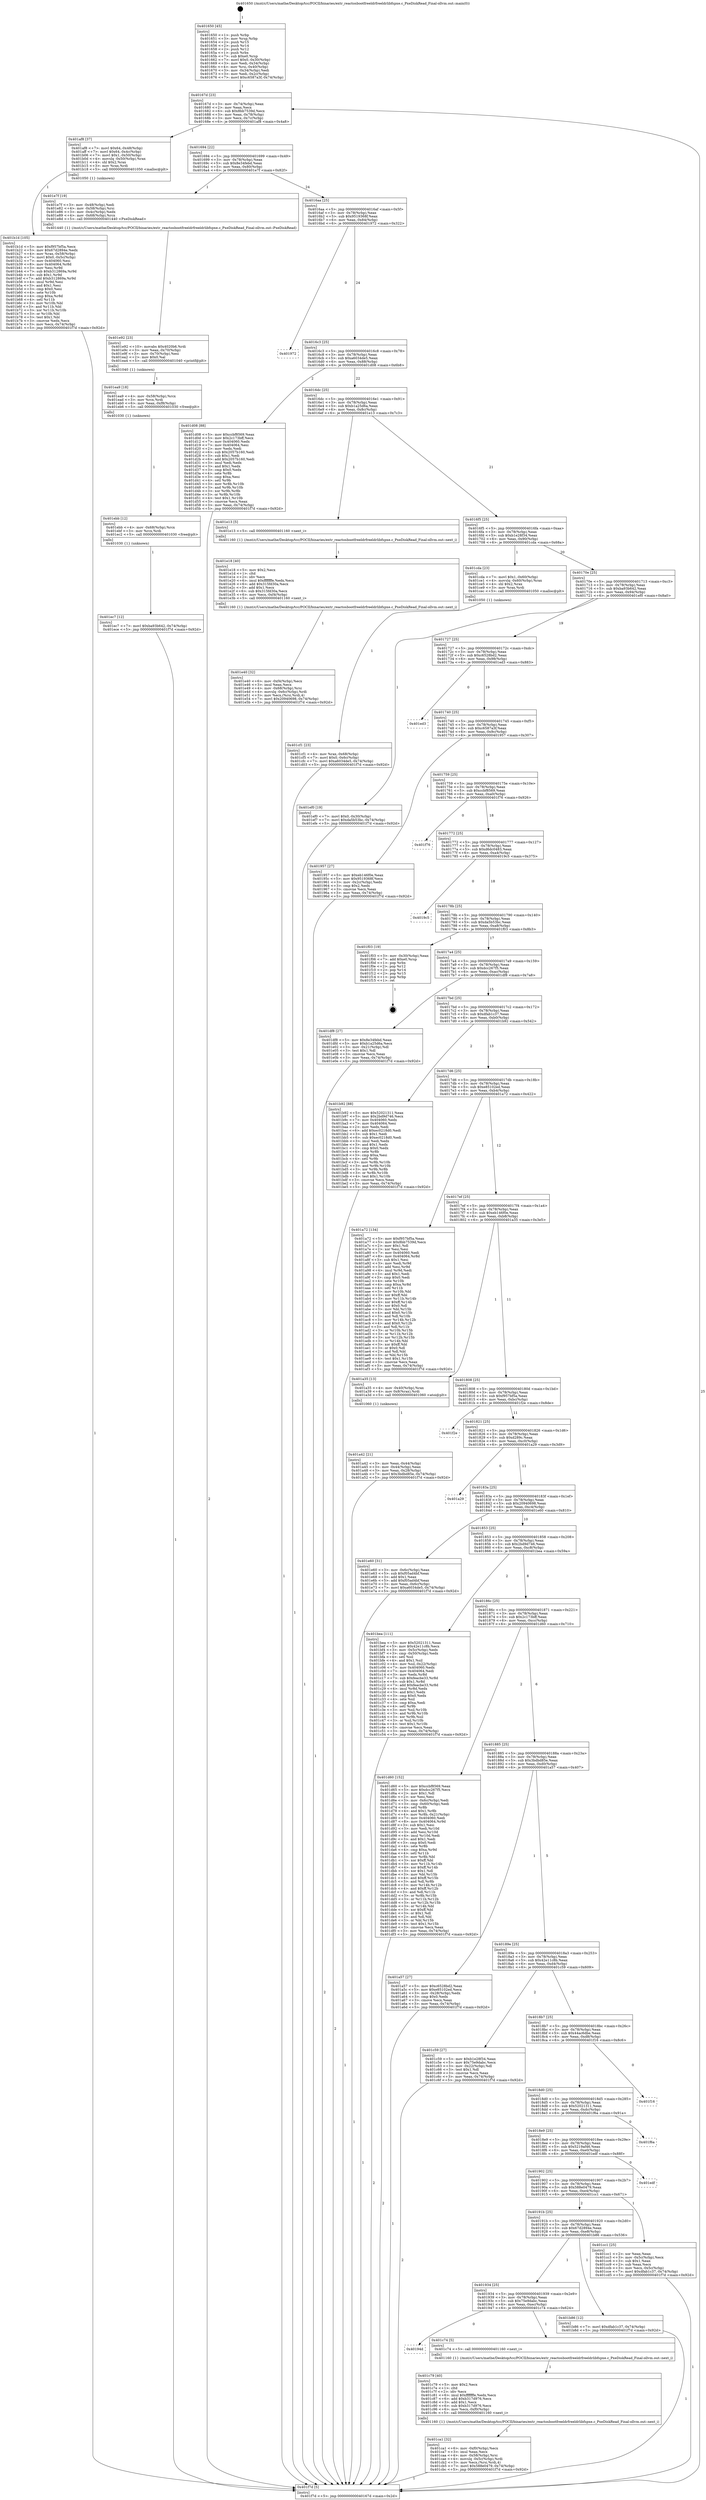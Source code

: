 digraph "0x401650" {
  label = "0x401650 (/mnt/c/Users/mathe/Desktop/tcc/POCII/binaries/extr_reactosbootfreeldrfreeldrlibfspxe.c_PxeDiskRead_Final-ollvm.out::main(0))"
  labelloc = "t"
  node[shape=record]

  Entry [label="",width=0.3,height=0.3,shape=circle,fillcolor=black,style=filled]
  "0x40167d" [label="{
     0x40167d [23]\l
     | [instrs]\l
     &nbsp;&nbsp;0x40167d \<+3\>: mov -0x74(%rbp),%eax\l
     &nbsp;&nbsp;0x401680 \<+2\>: mov %eax,%ecx\l
     &nbsp;&nbsp;0x401682 \<+6\>: sub $0x8bb7539d,%ecx\l
     &nbsp;&nbsp;0x401688 \<+3\>: mov %eax,-0x78(%rbp)\l
     &nbsp;&nbsp;0x40168b \<+3\>: mov %ecx,-0x7c(%rbp)\l
     &nbsp;&nbsp;0x40168e \<+6\>: je 0000000000401af8 \<main+0x4a8\>\l
  }"]
  "0x401af8" [label="{
     0x401af8 [37]\l
     | [instrs]\l
     &nbsp;&nbsp;0x401af8 \<+7\>: movl $0x64,-0x48(%rbp)\l
     &nbsp;&nbsp;0x401aff \<+7\>: movl $0x64,-0x4c(%rbp)\l
     &nbsp;&nbsp;0x401b06 \<+7\>: movl $0x1,-0x50(%rbp)\l
     &nbsp;&nbsp;0x401b0d \<+4\>: movslq -0x50(%rbp),%rax\l
     &nbsp;&nbsp;0x401b11 \<+4\>: shl $0x2,%rax\l
     &nbsp;&nbsp;0x401b15 \<+3\>: mov %rax,%rdi\l
     &nbsp;&nbsp;0x401b18 \<+5\>: call 0000000000401050 \<malloc@plt\>\l
     | [calls]\l
     &nbsp;&nbsp;0x401050 \{1\} (unknown)\l
  }"]
  "0x401694" [label="{
     0x401694 [22]\l
     | [instrs]\l
     &nbsp;&nbsp;0x401694 \<+5\>: jmp 0000000000401699 \<main+0x49\>\l
     &nbsp;&nbsp;0x401699 \<+3\>: mov -0x78(%rbp),%eax\l
     &nbsp;&nbsp;0x40169c \<+5\>: sub $0x8e34febd,%eax\l
     &nbsp;&nbsp;0x4016a1 \<+3\>: mov %eax,-0x80(%rbp)\l
     &nbsp;&nbsp;0x4016a4 \<+6\>: je 0000000000401e7f \<main+0x82f\>\l
  }"]
  Exit [label="",width=0.3,height=0.3,shape=circle,fillcolor=black,style=filled,peripheries=2]
  "0x401e7f" [label="{
     0x401e7f [19]\l
     | [instrs]\l
     &nbsp;&nbsp;0x401e7f \<+3\>: mov -0x48(%rbp),%edi\l
     &nbsp;&nbsp;0x401e82 \<+4\>: mov -0x58(%rbp),%rsi\l
     &nbsp;&nbsp;0x401e86 \<+3\>: mov -0x4c(%rbp),%edx\l
     &nbsp;&nbsp;0x401e89 \<+4\>: mov -0x68(%rbp),%rcx\l
     &nbsp;&nbsp;0x401e8d \<+5\>: call 0000000000401440 \<PxeDiskRead\>\l
     | [calls]\l
     &nbsp;&nbsp;0x401440 \{1\} (/mnt/c/Users/mathe/Desktop/tcc/POCII/binaries/extr_reactosbootfreeldrfreeldrlibfspxe.c_PxeDiskRead_Final-ollvm.out::PxeDiskRead)\l
  }"]
  "0x4016aa" [label="{
     0x4016aa [25]\l
     | [instrs]\l
     &nbsp;&nbsp;0x4016aa \<+5\>: jmp 00000000004016af \<main+0x5f\>\l
     &nbsp;&nbsp;0x4016af \<+3\>: mov -0x78(%rbp),%eax\l
     &nbsp;&nbsp;0x4016b2 \<+5\>: sub $0x9519368f,%eax\l
     &nbsp;&nbsp;0x4016b7 \<+6\>: mov %eax,-0x84(%rbp)\l
     &nbsp;&nbsp;0x4016bd \<+6\>: je 0000000000401972 \<main+0x322\>\l
  }"]
  "0x401ec7" [label="{
     0x401ec7 [12]\l
     | [instrs]\l
     &nbsp;&nbsp;0x401ec7 \<+7\>: movl $0xba93b642,-0x74(%rbp)\l
     &nbsp;&nbsp;0x401ece \<+5\>: jmp 0000000000401f7d \<main+0x92d\>\l
  }"]
  "0x401972" [label="{
     0x401972\l
  }", style=dashed]
  "0x4016c3" [label="{
     0x4016c3 [25]\l
     | [instrs]\l
     &nbsp;&nbsp;0x4016c3 \<+5\>: jmp 00000000004016c8 \<main+0x78\>\l
     &nbsp;&nbsp;0x4016c8 \<+3\>: mov -0x78(%rbp),%eax\l
     &nbsp;&nbsp;0x4016cb \<+5\>: sub $0xa6034de5,%eax\l
     &nbsp;&nbsp;0x4016d0 \<+6\>: mov %eax,-0x88(%rbp)\l
     &nbsp;&nbsp;0x4016d6 \<+6\>: je 0000000000401d08 \<main+0x6b8\>\l
  }"]
  "0x401ebb" [label="{
     0x401ebb [12]\l
     | [instrs]\l
     &nbsp;&nbsp;0x401ebb \<+4\>: mov -0x68(%rbp),%rcx\l
     &nbsp;&nbsp;0x401ebf \<+3\>: mov %rcx,%rdi\l
     &nbsp;&nbsp;0x401ec2 \<+5\>: call 0000000000401030 \<free@plt\>\l
     | [calls]\l
     &nbsp;&nbsp;0x401030 \{1\} (unknown)\l
  }"]
  "0x401d08" [label="{
     0x401d08 [88]\l
     | [instrs]\l
     &nbsp;&nbsp;0x401d08 \<+5\>: mov $0xccbf8569,%eax\l
     &nbsp;&nbsp;0x401d0d \<+5\>: mov $0x2c173bff,%ecx\l
     &nbsp;&nbsp;0x401d12 \<+7\>: mov 0x404060,%edx\l
     &nbsp;&nbsp;0x401d19 \<+7\>: mov 0x404064,%esi\l
     &nbsp;&nbsp;0x401d20 \<+2\>: mov %edx,%edi\l
     &nbsp;&nbsp;0x401d22 \<+6\>: sub $0x2057b160,%edi\l
     &nbsp;&nbsp;0x401d28 \<+3\>: sub $0x1,%edi\l
     &nbsp;&nbsp;0x401d2b \<+6\>: add $0x2057b160,%edi\l
     &nbsp;&nbsp;0x401d31 \<+3\>: imul %edi,%edx\l
     &nbsp;&nbsp;0x401d34 \<+3\>: and $0x1,%edx\l
     &nbsp;&nbsp;0x401d37 \<+3\>: cmp $0x0,%edx\l
     &nbsp;&nbsp;0x401d3a \<+4\>: sete %r8b\l
     &nbsp;&nbsp;0x401d3e \<+3\>: cmp $0xa,%esi\l
     &nbsp;&nbsp;0x401d41 \<+4\>: setl %r9b\l
     &nbsp;&nbsp;0x401d45 \<+3\>: mov %r8b,%r10b\l
     &nbsp;&nbsp;0x401d48 \<+3\>: and %r9b,%r10b\l
     &nbsp;&nbsp;0x401d4b \<+3\>: xor %r9b,%r8b\l
     &nbsp;&nbsp;0x401d4e \<+3\>: or %r8b,%r10b\l
     &nbsp;&nbsp;0x401d51 \<+4\>: test $0x1,%r10b\l
     &nbsp;&nbsp;0x401d55 \<+3\>: cmovne %ecx,%eax\l
     &nbsp;&nbsp;0x401d58 \<+3\>: mov %eax,-0x74(%rbp)\l
     &nbsp;&nbsp;0x401d5b \<+5\>: jmp 0000000000401f7d \<main+0x92d\>\l
  }"]
  "0x4016dc" [label="{
     0x4016dc [25]\l
     | [instrs]\l
     &nbsp;&nbsp;0x4016dc \<+5\>: jmp 00000000004016e1 \<main+0x91\>\l
     &nbsp;&nbsp;0x4016e1 \<+3\>: mov -0x78(%rbp),%eax\l
     &nbsp;&nbsp;0x4016e4 \<+5\>: sub $0xb1a25d6a,%eax\l
     &nbsp;&nbsp;0x4016e9 \<+6\>: mov %eax,-0x8c(%rbp)\l
     &nbsp;&nbsp;0x4016ef \<+6\>: je 0000000000401e13 \<main+0x7c3\>\l
  }"]
  "0x401ea9" [label="{
     0x401ea9 [18]\l
     | [instrs]\l
     &nbsp;&nbsp;0x401ea9 \<+4\>: mov -0x58(%rbp),%rcx\l
     &nbsp;&nbsp;0x401ead \<+3\>: mov %rcx,%rdi\l
     &nbsp;&nbsp;0x401eb0 \<+6\>: mov %eax,-0xf8(%rbp)\l
     &nbsp;&nbsp;0x401eb6 \<+5\>: call 0000000000401030 \<free@plt\>\l
     | [calls]\l
     &nbsp;&nbsp;0x401030 \{1\} (unknown)\l
  }"]
  "0x401e13" [label="{
     0x401e13 [5]\l
     | [instrs]\l
     &nbsp;&nbsp;0x401e13 \<+5\>: call 0000000000401160 \<next_i\>\l
     | [calls]\l
     &nbsp;&nbsp;0x401160 \{1\} (/mnt/c/Users/mathe/Desktop/tcc/POCII/binaries/extr_reactosbootfreeldrfreeldrlibfspxe.c_PxeDiskRead_Final-ollvm.out::next_i)\l
  }"]
  "0x4016f5" [label="{
     0x4016f5 [25]\l
     | [instrs]\l
     &nbsp;&nbsp;0x4016f5 \<+5\>: jmp 00000000004016fa \<main+0xaa\>\l
     &nbsp;&nbsp;0x4016fa \<+3\>: mov -0x78(%rbp),%eax\l
     &nbsp;&nbsp;0x4016fd \<+5\>: sub $0xb1e28f34,%eax\l
     &nbsp;&nbsp;0x401702 \<+6\>: mov %eax,-0x90(%rbp)\l
     &nbsp;&nbsp;0x401708 \<+6\>: je 0000000000401cda \<main+0x68a\>\l
  }"]
  "0x401e92" [label="{
     0x401e92 [23]\l
     | [instrs]\l
     &nbsp;&nbsp;0x401e92 \<+10\>: movabs $0x4020b6,%rdi\l
     &nbsp;&nbsp;0x401e9c \<+3\>: mov %eax,-0x70(%rbp)\l
     &nbsp;&nbsp;0x401e9f \<+3\>: mov -0x70(%rbp),%esi\l
     &nbsp;&nbsp;0x401ea2 \<+2\>: mov $0x0,%al\l
     &nbsp;&nbsp;0x401ea4 \<+5\>: call 0000000000401040 \<printf@plt\>\l
     | [calls]\l
     &nbsp;&nbsp;0x401040 \{1\} (unknown)\l
  }"]
  "0x401cda" [label="{
     0x401cda [23]\l
     | [instrs]\l
     &nbsp;&nbsp;0x401cda \<+7\>: movl $0x1,-0x60(%rbp)\l
     &nbsp;&nbsp;0x401ce1 \<+4\>: movslq -0x60(%rbp),%rax\l
     &nbsp;&nbsp;0x401ce5 \<+4\>: shl $0x2,%rax\l
     &nbsp;&nbsp;0x401ce9 \<+3\>: mov %rax,%rdi\l
     &nbsp;&nbsp;0x401cec \<+5\>: call 0000000000401050 \<malloc@plt\>\l
     | [calls]\l
     &nbsp;&nbsp;0x401050 \{1\} (unknown)\l
  }"]
  "0x40170e" [label="{
     0x40170e [25]\l
     | [instrs]\l
     &nbsp;&nbsp;0x40170e \<+5\>: jmp 0000000000401713 \<main+0xc3\>\l
     &nbsp;&nbsp;0x401713 \<+3\>: mov -0x78(%rbp),%eax\l
     &nbsp;&nbsp;0x401716 \<+5\>: sub $0xba93b642,%eax\l
     &nbsp;&nbsp;0x40171b \<+6\>: mov %eax,-0x94(%rbp)\l
     &nbsp;&nbsp;0x401721 \<+6\>: je 0000000000401ef0 \<main+0x8a0\>\l
  }"]
  "0x401e40" [label="{
     0x401e40 [32]\l
     | [instrs]\l
     &nbsp;&nbsp;0x401e40 \<+6\>: mov -0xf4(%rbp),%ecx\l
     &nbsp;&nbsp;0x401e46 \<+3\>: imul %eax,%ecx\l
     &nbsp;&nbsp;0x401e49 \<+4\>: mov -0x68(%rbp),%rsi\l
     &nbsp;&nbsp;0x401e4d \<+4\>: movslq -0x6c(%rbp),%rdi\l
     &nbsp;&nbsp;0x401e51 \<+3\>: mov %ecx,(%rsi,%rdi,4)\l
     &nbsp;&nbsp;0x401e54 \<+7\>: movl $0x20940698,-0x74(%rbp)\l
     &nbsp;&nbsp;0x401e5b \<+5\>: jmp 0000000000401f7d \<main+0x92d\>\l
  }"]
  "0x401ef0" [label="{
     0x401ef0 [19]\l
     | [instrs]\l
     &nbsp;&nbsp;0x401ef0 \<+7\>: movl $0x0,-0x30(%rbp)\l
     &nbsp;&nbsp;0x401ef7 \<+7\>: movl $0xda5b53bc,-0x74(%rbp)\l
     &nbsp;&nbsp;0x401efe \<+5\>: jmp 0000000000401f7d \<main+0x92d\>\l
  }"]
  "0x401727" [label="{
     0x401727 [25]\l
     | [instrs]\l
     &nbsp;&nbsp;0x401727 \<+5\>: jmp 000000000040172c \<main+0xdc\>\l
     &nbsp;&nbsp;0x40172c \<+3\>: mov -0x78(%rbp),%eax\l
     &nbsp;&nbsp;0x40172f \<+5\>: sub $0xc6528bd2,%eax\l
     &nbsp;&nbsp;0x401734 \<+6\>: mov %eax,-0x98(%rbp)\l
     &nbsp;&nbsp;0x40173a \<+6\>: je 0000000000401ed3 \<main+0x883\>\l
  }"]
  "0x401e18" [label="{
     0x401e18 [40]\l
     | [instrs]\l
     &nbsp;&nbsp;0x401e18 \<+5\>: mov $0x2,%ecx\l
     &nbsp;&nbsp;0x401e1d \<+1\>: cltd\l
     &nbsp;&nbsp;0x401e1e \<+2\>: idiv %ecx\l
     &nbsp;&nbsp;0x401e20 \<+6\>: imul $0xfffffffe,%edx,%ecx\l
     &nbsp;&nbsp;0x401e26 \<+6\>: add $0x315fd30a,%ecx\l
     &nbsp;&nbsp;0x401e2c \<+3\>: add $0x1,%ecx\l
     &nbsp;&nbsp;0x401e2f \<+6\>: sub $0x315fd30a,%ecx\l
     &nbsp;&nbsp;0x401e35 \<+6\>: mov %ecx,-0xf4(%rbp)\l
     &nbsp;&nbsp;0x401e3b \<+5\>: call 0000000000401160 \<next_i\>\l
     | [calls]\l
     &nbsp;&nbsp;0x401160 \{1\} (/mnt/c/Users/mathe/Desktop/tcc/POCII/binaries/extr_reactosbootfreeldrfreeldrlibfspxe.c_PxeDiskRead_Final-ollvm.out::next_i)\l
  }"]
  "0x401ed3" [label="{
     0x401ed3\l
  }", style=dashed]
  "0x401740" [label="{
     0x401740 [25]\l
     | [instrs]\l
     &nbsp;&nbsp;0x401740 \<+5\>: jmp 0000000000401745 \<main+0xf5\>\l
     &nbsp;&nbsp;0x401745 \<+3\>: mov -0x78(%rbp),%eax\l
     &nbsp;&nbsp;0x401748 \<+5\>: sub $0xc6587a3f,%eax\l
     &nbsp;&nbsp;0x40174d \<+6\>: mov %eax,-0x9c(%rbp)\l
     &nbsp;&nbsp;0x401753 \<+6\>: je 0000000000401957 \<main+0x307\>\l
  }"]
  "0x401cf1" [label="{
     0x401cf1 [23]\l
     | [instrs]\l
     &nbsp;&nbsp;0x401cf1 \<+4\>: mov %rax,-0x68(%rbp)\l
     &nbsp;&nbsp;0x401cf5 \<+7\>: movl $0x0,-0x6c(%rbp)\l
     &nbsp;&nbsp;0x401cfc \<+7\>: movl $0xa6034de5,-0x74(%rbp)\l
     &nbsp;&nbsp;0x401d03 \<+5\>: jmp 0000000000401f7d \<main+0x92d\>\l
  }"]
  "0x401957" [label="{
     0x401957 [27]\l
     | [instrs]\l
     &nbsp;&nbsp;0x401957 \<+5\>: mov $0xeb146f0e,%eax\l
     &nbsp;&nbsp;0x40195c \<+5\>: mov $0x9519368f,%ecx\l
     &nbsp;&nbsp;0x401961 \<+3\>: mov -0x2c(%rbp),%edx\l
     &nbsp;&nbsp;0x401964 \<+3\>: cmp $0x2,%edx\l
     &nbsp;&nbsp;0x401967 \<+3\>: cmovne %ecx,%eax\l
     &nbsp;&nbsp;0x40196a \<+3\>: mov %eax,-0x74(%rbp)\l
     &nbsp;&nbsp;0x40196d \<+5\>: jmp 0000000000401f7d \<main+0x92d\>\l
  }"]
  "0x401759" [label="{
     0x401759 [25]\l
     | [instrs]\l
     &nbsp;&nbsp;0x401759 \<+5\>: jmp 000000000040175e \<main+0x10e\>\l
     &nbsp;&nbsp;0x40175e \<+3\>: mov -0x78(%rbp),%eax\l
     &nbsp;&nbsp;0x401761 \<+5\>: sub $0xccbf8569,%eax\l
     &nbsp;&nbsp;0x401766 \<+6\>: mov %eax,-0xa0(%rbp)\l
     &nbsp;&nbsp;0x40176c \<+6\>: je 0000000000401f76 \<main+0x926\>\l
  }"]
  "0x401f7d" [label="{
     0x401f7d [5]\l
     | [instrs]\l
     &nbsp;&nbsp;0x401f7d \<+5\>: jmp 000000000040167d \<main+0x2d\>\l
  }"]
  "0x401650" [label="{
     0x401650 [45]\l
     | [instrs]\l
     &nbsp;&nbsp;0x401650 \<+1\>: push %rbp\l
     &nbsp;&nbsp;0x401651 \<+3\>: mov %rsp,%rbp\l
     &nbsp;&nbsp;0x401654 \<+2\>: push %r15\l
     &nbsp;&nbsp;0x401656 \<+2\>: push %r14\l
     &nbsp;&nbsp;0x401658 \<+2\>: push %r12\l
     &nbsp;&nbsp;0x40165a \<+1\>: push %rbx\l
     &nbsp;&nbsp;0x40165b \<+7\>: sub $0xe0,%rsp\l
     &nbsp;&nbsp;0x401662 \<+7\>: movl $0x0,-0x30(%rbp)\l
     &nbsp;&nbsp;0x401669 \<+3\>: mov %edi,-0x34(%rbp)\l
     &nbsp;&nbsp;0x40166c \<+4\>: mov %rsi,-0x40(%rbp)\l
     &nbsp;&nbsp;0x401670 \<+3\>: mov -0x34(%rbp),%edi\l
     &nbsp;&nbsp;0x401673 \<+3\>: mov %edi,-0x2c(%rbp)\l
     &nbsp;&nbsp;0x401676 \<+7\>: movl $0xc6587a3f,-0x74(%rbp)\l
  }"]
  "0x401ca1" [label="{
     0x401ca1 [32]\l
     | [instrs]\l
     &nbsp;&nbsp;0x401ca1 \<+6\>: mov -0xf0(%rbp),%ecx\l
     &nbsp;&nbsp;0x401ca7 \<+3\>: imul %eax,%ecx\l
     &nbsp;&nbsp;0x401caa \<+4\>: mov -0x58(%rbp),%rsi\l
     &nbsp;&nbsp;0x401cae \<+4\>: movslq -0x5c(%rbp),%rdi\l
     &nbsp;&nbsp;0x401cb2 \<+3\>: mov %ecx,(%rsi,%rdi,4)\l
     &nbsp;&nbsp;0x401cb5 \<+7\>: movl $0x588e0479,-0x74(%rbp)\l
     &nbsp;&nbsp;0x401cbc \<+5\>: jmp 0000000000401f7d \<main+0x92d\>\l
  }"]
  "0x401f76" [label="{
     0x401f76\l
  }", style=dashed]
  "0x401772" [label="{
     0x401772 [25]\l
     | [instrs]\l
     &nbsp;&nbsp;0x401772 \<+5\>: jmp 0000000000401777 \<main+0x127\>\l
     &nbsp;&nbsp;0x401777 \<+3\>: mov -0x78(%rbp),%eax\l
     &nbsp;&nbsp;0x40177a \<+5\>: sub $0xd6dc0483,%eax\l
     &nbsp;&nbsp;0x40177f \<+6\>: mov %eax,-0xa4(%rbp)\l
     &nbsp;&nbsp;0x401785 \<+6\>: je 00000000004019c5 \<main+0x375\>\l
  }"]
  "0x401c79" [label="{
     0x401c79 [40]\l
     | [instrs]\l
     &nbsp;&nbsp;0x401c79 \<+5\>: mov $0x2,%ecx\l
     &nbsp;&nbsp;0x401c7e \<+1\>: cltd\l
     &nbsp;&nbsp;0x401c7f \<+2\>: idiv %ecx\l
     &nbsp;&nbsp;0x401c81 \<+6\>: imul $0xfffffffe,%edx,%ecx\l
     &nbsp;&nbsp;0x401c87 \<+6\>: add $0xb317d976,%ecx\l
     &nbsp;&nbsp;0x401c8d \<+3\>: add $0x1,%ecx\l
     &nbsp;&nbsp;0x401c90 \<+6\>: sub $0xb317d976,%ecx\l
     &nbsp;&nbsp;0x401c96 \<+6\>: mov %ecx,-0xf0(%rbp)\l
     &nbsp;&nbsp;0x401c9c \<+5\>: call 0000000000401160 \<next_i\>\l
     | [calls]\l
     &nbsp;&nbsp;0x401160 \{1\} (/mnt/c/Users/mathe/Desktop/tcc/POCII/binaries/extr_reactosbootfreeldrfreeldrlibfspxe.c_PxeDiskRead_Final-ollvm.out::next_i)\l
  }"]
  "0x4019c5" [label="{
     0x4019c5\l
  }", style=dashed]
  "0x40178b" [label="{
     0x40178b [25]\l
     | [instrs]\l
     &nbsp;&nbsp;0x40178b \<+5\>: jmp 0000000000401790 \<main+0x140\>\l
     &nbsp;&nbsp;0x401790 \<+3\>: mov -0x78(%rbp),%eax\l
     &nbsp;&nbsp;0x401793 \<+5\>: sub $0xda5b53bc,%eax\l
     &nbsp;&nbsp;0x401798 \<+6\>: mov %eax,-0xa8(%rbp)\l
     &nbsp;&nbsp;0x40179e \<+6\>: je 0000000000401f03 \<main+0x8b3\>\l
  }"]
  "0x40194d" [label="{
     0x40194d\l
  }", style=dashed]
  "0x401f03" [label="{
     0x401f03 [19]\l
     | [instrs]\l
     &nbsp;&nbsp;0x401f03 \<+3\>: mov -0x30(%rbp),%eax\l
     &nbsp;&nbsp;0x401f06 \<+7\>: add $0xe0,%rsp\l
     &nbsp;&nbsp;0x401f0d \<+1\>: pop %rbx\l
     &nbsp;&nbsp;0x401f0e \<+2\>: pop %r12\l
     &nbsp;&nbsp;0x401f10 \<+2\>: pop %r14\l
     &nbsp;&nbsp;0x401f12 \<+2\>: pop %r15\l
     &nbsp;&nbsp;0x401f14 \<+1\>: pop %rbp\l
     &nbsp;&nbsp;0x401f15 \<+1\>: ret\l
  }"]
  "0x4017a4" [label="{
     0x4017a4 [25]\l
     | [instrs]\l
     &nbsp;&nbsp;0x4017a4 \<+5\>: jmp 00000000004017a9 \<main+0x159\>\l
     &nbsp;&nbsp;0x4017a9 \<+3\>: mov -0x78(%rbp),%eax\l
     &nbsp;&nbsp;0x4017ac \<+5\>: sub $0xdcc267f5,%eax\l
     &nbsp;&nbsp;0x4017b1 \<+6\>: mov %eax,-0xac(%rbp)\l
     &nbsp;&nbsp;0x4017b7 \<+6\>: je 0000000000401df8 \<main+0x7a8\>\l
  }"]
  "0x401c74" [label="{
     0x401c74 [5]\l
     | [instrs]\l
     &nbsp;&nbsp;0x401c74 \<+5\>: call 0000000000401160 \<next_i\>\l
     | [calls]\l
     &nbsp;&nbsp;0x401160 \{1\} (/mnt/c/Users/mathe/Desktop/tcc/POCII/binaries/extr_reactosbootfreeldrfreeldrlibfspxe.c_PxeDiskRead_Final-ollvm.out::next_i)\l
  }"]
  "0x401df8" [label="{
     0x401df8 [27]\l
     | [instrs]\l
     &nbsp;&nbsp;0x401df8 \<+5\>: mov $0x8e34febd,%eax\l
     &nbsp;&nbsp;0x401dfd \<+5\>: mov $0xb1a25d6a,%ecx\l
     &nbsp;&nbsp;0x401e02 \<+3\>: mov -0x21(%rbp),%dl\l
     &nbsp;&nbsp;0x401e05 \<+3\>: test $0x1,%dl\l
     &nbsp;&nbsp;0x401e08 \<+3\>: cmovne %ecx,%eax\l
     &nbsp;&nbsp;0x401e0b \<+3\>: mov %eax,-0x74(%rbp)\l
     &nbsp;&nbsp;0x401e0e \<+5\>: jmp 0000000000401f7d \<main+0x92d\>\l
  }"]
  "0x4017bd" [label="{
     0x4017bd [25]\l
     | [instrs]\l
     &nbsp;&nbsp;0x4017bd \<+5\>: jmp 00000000004017c2 \<main+0x172\>\l
     &nbsp;&nbsp;0x4017c2 \<+3\>: mov -0x78(%rbp),%eax\l
     &nbsp;&nbsp;0x4017c5 \<+5\>: sub $0xdfab1c37,%eax\l
     &nbsp;&nbsp;0x4017ca \<+6\>: mov %eax,-0xb0(%rbp)\l
     &nbsp;&nbsp;0x4017d0 \<+6\>: je 0000000000401b92 \<main+0x542\>\l
  }"]
  "0x401934" [label="{
     0x401934 [25]\l
     | [instrs]\l
     &nbsp;&nbsp;0x401934 \<+5\>: jmp 0000000000401939 \<main+0x2e9\>\l
     &nbsp;&nbsp;0x401939 \<+3\>: mov -0x78(%rbp),%eax\l
     &nbsp;&nbsp;0x40193c \<+5\>: sub $0x75e9dabc,%eax\l
     &nbsp;&nbsp;0x401941 \<+6\>: mov %eax,-0xec(%rbp)\l
     &nbsp;&nbsp;0x401947 \<+6\>: je 0000000000401c74 \<main+0x624\>\l
  }"]
  "0x401b92" [label="{
     0x401b92 [88]\l
     | [instrs]\l
     &nbsp;&nbsp;0x401b92 \<+5\>: mov $0x52021311,%eax\l
     &nbsp;&nbsp;0x401b97 \<+5\>: mov $0x2bd9d746,%ecx\l
     &nbsp;&nbsp;0x401b9c \<+7\>: mov 0x404060,%edx\l
     &nbsp;&nbsp;0x401ba3 \<+7\>: mov 0x404064,%esi\l
     &nbsp;&nbsp;0x401baa \<+2\>: mov %edx,%edi\l
     &nbsp;&nbsp;0x401bac \<+6\>: add $0xec0218d0,%edi\l
     &nbsp;&nbsp;0x401bb2 \<+3\>: sub $0x1,%edi\l
     &nbsp;&nbsp;0x401bb5 \<+6\>: sub $0xec0218d0,%edi\l
     &nbsp;&nbsp;0x401bbb \<+3\>: imul %edi,%edx\l
     &nbsp;&nbsp;0x401bbe \<+3\>: and $0x1,%edx\l
     &nbsp;&nbsp;0x401bc1 \<+3\>: cmp $0x0,%edx\l
     &nbsp;&nbsp;0x401bc4 \<+4\>: sete %r8b\l
     &nbsp;&nbsp;0x401bc8 \<+3\>: cmp $0xa,%esi\l
     &nbsp;&nbsp;0x401bcb \<+4\>: setl %r9b\l
     &nbsp;&nbsp;0x401bcf \<+3\>: mov %r8b,%r10b\l
     &nbsp;&nbsp;0x401bd2 \<+3\>: and %r9b,%r10b\l
     &nbsp;&nbsp;0x401bd5 \<+3\>: xor %r9b,%r8b\l
     &nbsp;&nbsp;0x401bd8 \<+3\>: or %r8b,%r10b\l
     &nbsp;&nbsp;0x401bdb \<+4\>: test $0x1,%r10b\l
     &nbsp;&nbsp;0x401bdf \<+3\>: cmovne %ecx,%eax\l
     &nbsp;&nbsp;0x401be2 \<+3\>: mov %eax,-0x74(%rbp)\l
     &nbsp;&nbsp;0x401be5 \<+5\>: jmp 0000000000401f7d \<main+0x92d\>\l
  }"]
  "0x4017d6" [label="{
     0x4017d6 [25]\l
     | [instrs]\l
     &nbsp;&nbsp;0x4017d6 \<+5\>: jmp 00000000004017db \<main+0x18b\>\l
     &nbsp;&nbsp;0x4017db \<+3\>: mov -0x78(%rbp),%eax\l
     &nbsp;&nbsp;0x4017de \<+5\>: sub $0xe85102ed,%eax\l
     &nbsp;&nbsp;0x4017e3 \<+6\>: mov %eax,-0xb4(%rbp)\l
     &nbsp;&nbsp;0x4017e9 \<+6\>: je 0000000000401a72 \<main+0x422\>\l
  }"]
  "0x401b86" [label="{
     0x401b86 [12]\l
     | [instrs]\l
     &nbsp;&nbsp;0x401b86 \<+7\>: movl $0xdfab1c37,-0x74(%rbp)\l
     &nbsp;&nbsp;0x401b8d \<+5\>: jmp 0000000000401f7d \<main+0x92d\>\l
  }"]
  "0x401a72" [label="{
     0x401a72 [134]\l
     | [instrs]\l
     &nbsp;&nbsp;0x401a72 \<+5\>: mov $0xf957bf5a,%eax\l
     &nbsp;&nbsp;0x401a77 \<+5\>: mov $0x8bb7539d,%ecx\l
     &nbsp;&nbsp;0x401a7c \<+2\>: mov $0x1,%dl\l
     &nbsp;&nbsp;0x401a7e \<+2\>: xor %esi,%esi\l
     &nbsp;&nbsp;0x401a80 \<+7\>: mov 0x404060,%edi\l
     &nbsp;&nbsp;0x401a87 \<+8\>: mov 0x404064,%r8d\l
     &nbsp;&nbsp;0x401a8f \<+3\>: sub $0x1,%esi\l
     &nbsp;&nbsp;0x401a92 \<+3\>: mov %edi,%r9d\l
     &nbsp;&nbsp;0x401a95 \<+3\>: add %esi,%r9d\l
     &nbsp;&nbsp;0x401a98 \<+4\>: imul %r9d,%edi\l
     &nbsp;&nbsp;0x401a9c \<+3\>: and $0x1,%edi\l
     &nbsp;&nbsp;0x401a9f \<+3\>: cmp $0x0,%edi\l
     &nbsp;&nbsp;0x401aa2 \<+4\>: sete %r10b\l
     &nbsp;&nbsp;0x401aa6 \<+4\>: cmp $0xa,%r8d\l
     &nbsp;&nbsp;0x401aaa \<+4\>: setl %r11b\l
     &nbsp;&nbsp;0x401aae \<+3\>: mov %r10b,%bl\l
     &nbsp;&nbsp;0x401ab1 \<+3\>: xor $0xff,%bl\l
     &nbsp;&nbsp;0x401ab4 \<+3\>: mov %r11b,%r14b\l
     &nbsp;&nbsp;0x401ab7 \<+4\>: xor $0xff,%r14b\l
     &nbsp;&nbsp;0x401abb \<+3\>: xor $0x0,%dl\l
     &nbsp;&nbsp;0x401abe \<+3\>: mov %bl,%r15b\l
     &nbsp;&nbsp;0x401ac1 \<+4\>: and $0x0,%r15b\l
     &nbsp;&nbsp;0x401ac5 \<+3\>: and %dl,%r10b\l
     &nbsp;&nbsp;0x401ac8 \<+3\>: mov %r14b,%r12b\l
     &nbsp;&nbsp;0x401acb \<+4\>: and $0x0,%r12b\l
     &nbsp;&nbsp;0x401acf \<+3\>: and %dl,%r11b\l
     &nbsp;&nbsp;0x401ad2 \<+3\>: or %r10b,%r15b\l
     &nbsp;&nbsp;0x401ad5 \<+3\>: or %r11b,%r12b\l
     &nbsp;&nbsp;0x401ad8 \<+3\>: xor %r12b,%r15b\l
     &nbsp;&nbsp;0x401adb \<+3\>: or %r14b,%bl\l
     &nbsp;&nbsp;0x401ade \<+3\>: xor $0xff,%bl\l
     &nbsp;&nbsp;0x401ae1 \<+3\>: or $0x0,%dl\l
     &nbsp;&nbsp;0x401ae4 \<+2\>: and %dl,%bl\l
     &nbsp;&nbsp;0x401ae6 \<+3\>: or %bl,%r15b\l
     &nbsp;&nbsp;0x401ae9 \<+4\>: test $0x1,%r15b\l
     &nbsp;&nbsp;0x401aed \<+3\>: cmovne %ecx,%eax\l
     &nbsp;&nbsp;0x401af0 \<+3\>: mov %eax,-0x74(%rbp)\l
     &nbsp;&nbsp;0x401af3 \<+5\>: jmp 0000000000401f7d \<main+0x92d\>\l
  }"]
  "0x4017ef" [label="{
     0x4017ef [25]\l
     | [instrs]\l
     &nbsp;&nbsp;0x4017ef \<+5\>: jmp 00000000004017f4 \<main+0x1a4\>\l
     &nbsp;&nbsp;0x4017f4 \<+3\>: mov -0x78(%rbp),%eax\l
     &nbsp;&nbsp;0x4017f7 \<+5\>: sub $0xeb146f0e,%eax\l
     &nbsp;&nbsp;0x4017fc \<+6\>: mov %eax,-0xb8(%rbp)\l
     &nbsp;&nbsp;0x401802 \<+6\>: je 0000000000401a35 \<main+0x3e5\>\l
  }"]
  "0x40191b" [label="{
     0x40191b [25]\l
     | [instrs]\l
     &nbsp;&nbsp;0x40191b \<+5\>: jmp 0000000000401920 \<main+0x2d0\>\l
     &nbsp;&nbsp;0x401920 \<+3\>: mov -0x78(%rbp),%eax\l
     &nbsp;&nbsp;0x401923 \<+5\>: sub $0x67d2894e,%eax\l
     &nbsp;&nbsp;0x401928 \<+6\>: mov %eax,-0xe8(%rbp)\l
     &nbsp;&nbsp;0x40192e \<+6\>: je 0000000000401b86 \<main+0x536\>\l
  }"]
  "0x401a35" [label="{
     0x401a35 [13]\l
     | [instrs]\l
     &nbsp;&nbsp;0x401a35 \<+4\>: mov -0x40(%rbp),%rax\l
     &nbsp;&nbsp;0x401a39 \<+4\>: mov 0x8(%rax),%rdi\l
     &nbsp;&nbsp;0x401a3d \<+5\>: call 0000000000401060 \<atoi@plt\>\l
     | [calls]\l
     &nbsp;&nbsp;0x401060 \{1\} (unknown)\l
  }"]
  "0x401808" [label="{
     0x401808 [25]\l
     | [instrs]\l
     &nbsp;&nbsp;0x401808 \<+5\>: jmp 000000000040180d \<main+0x1bd\>\l
     &nbsp;&nbsp;0x40180d \<+3\>: mov -0x78(%rbp),%eax\l
     &nbsp;&nbsp;0x401810 \<+5\>: sub $0xf957bf5a,%eax\l
     &nbsp;&nbsp;0x401815 \<+6\>: mov %eax,-0xbc(%rbp)\l
     &nbsp;&nbsp;0x40181b \<+6\>: je 0000000000401f2e \<main+0x8de\>\l
  }"]
  "0x401a42" [label="{
     0x401a42 [21]\l
     | [instrs]\l
     &nbsp;&nbsp;0x401a42 \<+3\>: mov %eax,-0x44(%rbp)\l
     &nbsp;&nbsp;0x401a45 \<+3\>: mov -0x44(%rbp),%eax\l
     &nbsp;&nbsp;0x401a48 \<+3\>: mov %eax,-0x28(%rbp)\l
     &nbsp;&nbsp;0x401a4b \<+7\>: movl $0x3bdbd85e,-0x74(%rbp)\l
     &nbsp;&nbsp;0x401a52 \<+5\>: jmp 0000000000401f7d \<main+0x92d\>\l
  }"]
  "0x401cc1" [label="{
     0x401cc1 [25]\l
     | [instrs]\l
     &nbsp;&nbsp;0x401cc1 \<+2\>: xor %eax,%eax\l
     &nbsp;&nbsp;0x401cc3 \<+3\>: mov -0x5c(%rbp),%ecx\l
     &nbsp;&nbsp;0x401cc6 \<+3\>: sub $0x1,%eax\l
     &nbsp;&nbsp;0x401cc9 \<+2\>: sub %eax,%ecx\l
     &nbsp;&nbsp;0x401ccb \<+3\>: mov %ecx,-0x5c(%rbp)\l
     &nbsp;&nbsp;0x401cce \<+7\>: movl $0xdfab1c37,-0x74(%rbp)\l
     &nbsp;&nbsp;0x401cd5 \<+5\>: jmp 0000000000401f7d \<main+0x92d\>\l
  }"]
  "0x401f2e" [label="{
     0x401f2e\l
  }", style=dashed]
  "0x401821" [label="{
     0x401821 [25]\l
     | [instrs]\l
     &nbsp;&nbsp;0x401821 \<+5\>: jmp 0000000000401826 \<main+0x1d6\>\l
     &nbsp;&nbsp;0x401826 \<+3\>: mov -0x78(%rbp),%eax\l
     &nbsp;&nbsp;0x401829 \<+5\>: sub $0xd289c,%eax\l
     &nbsp;&nbsp;0x40182e \<+6\>: mov %eax,-0xc0(%rbp)\l
     &nbsp;&nbsp;0x401834 \<+6\>: je 0000000000401a29 \<main+0x3d9\>\l
  }"]
  "0x401902" [label="{
     0x401902 [25]\l
     | [instrs]\l
     &nbsp;&nbsp;0x401902 \<+5\>: jmp 0000000000401907 \<main+0x2b7\>\l
     &nbsp;&nbsp;0x401907 \<+3\>: mov -0x78(%rbp),%eax\l
     &nbsp;&nbsp;0x40190a \<+5\>: sub $0x588e0479,%eax\l
     &nbsp;&nbsp;0x40190f \<+6\>: mov %eax,-0xe4(%rbp)\l
     &nbsp;&nbsp;0x401915 \<+6\>: je 0000000000401cc1 \<main+0x671\>\l
  }"]
  "0x401a29" [label="{
     0x401a29\l
  }", style=dashed]
  "0x40183a" [label="{
     0x40183a [25]\l
     | [instrs]\l
     &nbsp;&nbsp;0x40183a \<+5\>: jmp 000000000040183f \<main+0x1ef\>\l
     &nbsp;&nbsp;0x40183f \<+3\>: mov -0x78(%rbp),%eax\l
     &nbsp;&nbsp;0x401842 \<+5\>: sub $0x20940698,%eax\l
     &nbsp;&nbsp;0x401847 \<+6\>: mov %eax,-0xc4(%rbp)\l
     &nbsp;&nbsp;0x40184d \<+6\>: je 0000000000401e60 \<main+0x810\>\l
  }"]
  "0x401edf" [label="{
     0x401edf\l
  }", style=dashed]
  "0x401e60" [label="{
     0x401e60 [31]\l
     | [instrs]\l
     &nbsp;&nbsp;0x401e60 \<+3\>: mov -0x6c(%rbp),%eax\l
     &nbsp;&nbsp;0x401e63 \<+5\>: sub $0xf05ad4bf,%eax\l
     &nbsp;&nbsp;0x401e68 \<+3\>: add $0x1,%eax\l
     &nbsp;&nbsp;0x401e6b \<+5\>: add $0xf05ad4bf,%eax\l
     &nbsp;&nbsp;0x401e70 \<+3\>: mov %eax,-0x6c(%rbp)\l
     &nbsp;&nbsp;0x401e73 \<+7\>: movl $0xa6034de5,-0x74(%rbp)\l
     &nbsp;&nbsp;0x401e7a \<+5\>: jmp 0000000000401f7d \<main+0x92d\>\l
  }"]
  "0x401853" [label="{
     0x401853 [25]\l
     | [instrs]\l
     &nbsp;&nbsp;0x401853 \<+5\>: jmp 0000000000401858 \<main+0x208\>\l
     &nbsp;&nbsp;0x401858 \<+3\>: mov -0x78(%rbp),%eax\l
     &nbsp;&nbsp;0x40185b \<+5\>: sub $0x2bd9d746,%eax\l
     &nbsp;&nbsp;0x401860 \<+6\>: mov %eax,-0xc8(%rbp)\l
     &nbsp;&nbsp;0x401866 \<+6\>: je 0000000000401bea \<main+0x59a\>\l
  }"]
  "0x4018e9" [label="{
     0x4018e9 [25]\l
     | [instrs]\l
     &nbsp;&nbsp;0x4018e9 \<+5\>: jmp 00000000004018ee \<main+0x29e\>\l
     &nbsp;&nbsp;0x4018ee \<+3\>: mov -0x78(%rbp),%eax\l
     &nbsp;&nbsp;0x4018f1 \<+5\>: sub $0x5219af46,%eax\l
     &nbsp;&nbsp;0x4018f6 \<+6\>: mov %eax,-0xe0(%rbp)\l
     &nbsp;&nbsp;0x4018fc \<+6\>: je 0000000000401edf \<main+0x88f\>\l
  }"]
  "0x401bea" [label="{
     0x401bea [111]\l
     | [instrs]\l
     &nbsp;&nbsp;0x401bea \<+5\>: mov $0x52021311,%eax\l
     &nbsp;&nbsp;0x401bef \<+5\>: mov $0x42e11c8b,%ecx\l
     &nbsp;&nbsp;0x401bf4 \<+3\>: mov -0x5c(%rbp),%edx\l
     &nbsp;&nbsp;0x401bf7 \<+3\>: cmp -0x50(%rbp),%edx\l
     &nbsp;&nbsp;0x401bfa \<+4\>: setl %sil\l
     &nbsp;&nbsp;0x401bfe \<+4\>: and $0x1,%sil\l
     &nbsp;&nbsp;0x401c02 \<+4\>: mov %sil,-0x22(%rbp)\l
     &nbsp;&nbsp;0x401c06 \<+7\>: mov 0x404060,%edx\l
     &nbsp;&nbsp;0x401c0d \<+7\>: mov 0x404064,%edi\l
     &nbsp;&nbsp;0x401c14 \<+3\>: mov %edx,%r8d\l
     &nbsp;&nbsp;0x401c17 \<+7\>: sub $0xfeacbe33,%r8d\l
     &nbsp;&nbsp;0x401c1e \<+4\>: sub $0x1,%r8d\l
     &nbsp;&nbsp;0x401c22 \<+7\>: add $0xfeacbe33,%r8d\l
     &nbsp;&nbsp;0x401c29 \<+4\>: imul %r8d,%edx\l
     &nbsp;&nbsp;0x401c2d \<+3\>: and $0x1,%edx\l
     &nbsp;&nbsp;0x401c30 \<+3\>: cmp $0x0,%edx\l
     &nbsp;&nbsp;0x401c33 \<+4\>: sete %sil\l
     &nbsp;&nbsp;0x401c37 \<+3\>: cmp $0xa,%edi\l
     &nbsp;&nbsp;0x401c3a \<+4\>: setl %r9b\l
     &nbsp;&nbsp;0x401c3e \<+3\>: mov %sil,%r10b\l
     &nbsp;&nbsp;0x401c41 \<+3\>: and %r9b,%r10b\l
     &nbsp;&nbsp;0x401c44 \<+3\>: xor %r9b,%sil\l
     &nbsp;&nbsp;0x401c47 \<+3\>: or %sil,%r10b\l
     &nbsp;&nbsp;0x401c4a \<+4\>: test $0x1,%r10b\l
     &nbsp;&nbsp;0x401c4e \<+3\>: cmovne %ecx,%eax\l
     &nbsp;&nbsp;0x401c51 \<+3\>: mov %eax,-0x74(%rbp)\l
     &nbsp;&nbsp;0x401c54 \<+5\>: jmp 0000000000401f7d \<main+0x92d\>\l
  }"]
  "0x40186c" [label="{
     0x40186c [25]\l
     | [instrs]\l
     &nbsp;&nbsp;0x40186c \<+5\>: jmp 0000000000401871 \<main+0x221\>\l
     &nbsp;&nbsp;0x401871 \<+3\>: mov -0x78(%rbp),%eax\l
     &nbsp;&nbsp;0x401874 \<+5\>: sub $0x2c173bff,%eax\l
     &nbsp;&nbsp;0x401879 \<+6\>: mov %eax,-0xcc(%rbp)\l
     &nbsp;&nbsp;0x40187f \<+6\>: je 0000000000401d60 \<main+0x710\>\l
  }"]
  "0x401f6a" [label="{
     0x401f6a\l
  }", style=dashed]
  "0x401d60" [label="{
     0x401d60 [152]\l
     | [instrs]\l
     &nbsp;&nbsp;0x401d60 \<+5\>: mov $0xccbf8569,%eax\l
     &nbsp;&nbsp;0x401d65 \<+5\>: mov $0xdcc267f5,%ecx\l
     &nbsp;&nbsp;0x401d6a \<+2\>: mov $0x1,%dl\l
     &nbsp;&nbsp;0x401d6c \<+2\>: xor %esi,%esi\l
     &nbsp;&nbsp;0x401d6e \<+3\>: mov -0x6c(%rbp),%edi\l
     &nbsp;&nbsp;0x401d71 \<+3\>: cmp -0x60(%rbp),%edi\l
     &nbsp;&nbsp;0x401d74 \<+4\>: setl %r8b\l
     &nbsp;&nbsp;0x401d78 \<+4\>: and $0x1,%r8b\l
     &nbsp;&nbsp;0x401d7c \<+4\>: mov %r8b,-0x21(%rbp)\l
     &nbsp;&nbsp;0x401d80 \<+7\>: mov 0x404060,%edi\l
     &nbsp;&nbsp;0x401d87 \<+8\>: mov 0x404064,%r9d\l
     &nbsp;&nbsp;0x401d8f \<+3\>: sub $0x1,%esi\l
     &nbsp;&nbsp;0x401d92 \<+3\>: mov %edi,%r10d\l
     &nbsp;&nbsp;0x401d95 \<+3\>: add %esi,%r10d\l
     &nbsp;&nbsp;0x401d98 \<+4\>: imul %r10d,%edi\l
     &nbsp;&nbsp;0x401d9c \<+3\>: and $0x1,%edi\l
     &nbsp;&nbsp;0x401d9f \<+3\>: cmp $0x0,%edi\l
     &nbsp;&nbsp;0x401da2 \<+4\>: sete %r8b\l
     &nbsp;&nbsp;0x401da6 \<+4\>: cmp $0xa,%r9d\l
     &nbsp;&nbsp;0x401daa \<+4\>: setl %r11b\l
     &nbsp;&nbsp;0x401dae \<+3\>: mov %r8b,%bl\l
     &nbsp;&nbsp;0x401db1 \<+3\>: xor $0xff,%bl\l
     &nbsp;&nbsp;0x401db4 \<+3\>: mov %r11b,%r14b\l
     &nbsp;&nbsp;0x401db7 \<+4\>: xor $0xff,%r14b\l
     &nbsp;&nbsp;0x401dbb \<+3\>: xor $0x1,%dl\l
     &nbsp;&nbsp;0x401dbe \<+3\>: mov %bl,%r15b\l
     &nbsp;&nbsp;0x401dc1 \<+4\>: and $0xff,%r15b\l
     &nbsp;&nbsp;0x401dc5 \<+3\>: and %dl,%r8b\l
     &nbsp;&nbsp;0x401dc8 \<+3\>: mov %r14b,%r12b\l
     &nbsp;&nbsp;0x401dcb \<+4\>: and $0xff,%r12b\l
     &nbsp;&nbsp;0x401dcf \<+3\>: and %dl,%r11b\l
     &nbsp;&nbsp;0x401dd2 \<+3\>: or %r8b,%r15b\l
     &nbsp;&nbsp;0x401dd5 \<+3\>: or %r11b,%r12b\l
     &nbsp;&nbsp;0x401dd8 \<+3\>: xor %r12b,%r15b\l
     &nbsp;&nbsp;0x401ddb \<+3\>: or %r14b,%bl\l
     &nbsp;&nbsp;0x401dde \<+3\>: xor $0xff,%bl\l
     &nbsp;&nbsp;0x401de1 \<+3\>: or $0x1,%dl\l
     &nbsp;&nbsp;0x401de4 \<+2\>: and %dl,%bl\l
     &nbsp;&nbsp;0x401de6 \<+3\>: or %bl,%r15b\l
     &nbsp;&nbsp;0x401de9 \<+4\>: test $0x1,%r15b\l
     &nbsp;&nbsp;0x401ded \<+3\>: cmovne %ecx,%eax\l
     &nbsp;&nbsp;0x401df0 \<+3\>: mov %eax,-0x74(%rbp)\l
     &nbsp;&nbsp;0x401df3 \<+5\>: jmp 0000000000401f7d \<main+0x92d\>\l
  }"]
  "0x401885" [label="{
     0x401885 [25]\l
     | [instrs]\l
     &nbsp;&nbsp;0x401885 \<+5\>: jmp 000000000040188a \<main+0x23a\>\l
     &nbsp;&nbsp;0x40188a \<+3\>: mov -0x78(%rbp),%eax\l
     &nbsp;&nbsp;0x40188d \<+5\>: sub $0x3bdbd85e,%eax\l
     &nbsp;&nbsp;0x401892 \<+6\>: mov %eax,-0xd0(%rbp)\l
     &nbsp;&nbsp;0x401898 \<+6\>: je 0000000000401a57 \<main+0x407\>\l
  }"]
  "0x4018d0" [label="{
     0x4018d0 [25]\l
     | [instrs]\l
     &nbsp;&nbsp;0x4018d0 \<+5\>: jmp 00000000004018d5 \<main+0x285\>\l
     &nbsp;&nbsp;0x4018d5 \<+3\>: mov -0x78(%rbp),%eax\l
     &nbsp;&nbsp;0x4018d8 \<+5\>: sub $0x52021311,%eax\l
     &nbsp;&nbsp;0x4018dd \<+6\>: mov %eax,-0xdc(%rbp)\l
     &nbsp;&nbsp;0x4018e3 \<+6\>: je 0000000000401f6a \<main+0x91a\>\l
  }"]
  "0x401a57" [label="{
     0x401a57 [27]\l
     | [instrs]\l
     &nbsp;&nbsp;0x401a57 \<+5\>: mov $0xc6528bd2,%eax\l
     &nbsp;&nbsp;0x401a5c \<+5\>: mov $0xe85102ed,%ecx\l
     &nbsp;&nbsp;0x401a61 \<+3\>: mov -0x28(%rbp),%edx\l
     &nbsp;&nbsp;0x401a64 \<+3\>: cmp $0x0,%edx\l
     &nbsp;&nbsp;0x401a67 \<+3\>: cmove %ecx,%eax\l
     &nbsp;&nbsp;0x401a6a \<+3\>: mov %eax,-0x74(%rbp)\l
     &nbsp;&nbsp;0x401a6d \<+5\>: jmp 0000000000401f7d \<main+0x92d\>\l
  }"]
  "0x40189e" [label="{
     0x40189e [25]\l
     | [instrs]\l
     &nbsp;&nbsp;0x40189e \<+5\>: jmp 00000000004018a3 \<main+0x253\>\l
     &nbsp;&nbsp;0x4018a3 \<+3\>: mov -0x78(%rbp),%eax\l
     &nbsp;&nbsp;0x4018a6 \<+5\>: sub $0x42e11c8b,%eax\l
     &nbsp;&nbsp;0x4018ab \<+6\>: mov %eax,-0xd4(%rbp)\l
     &nbsp;&nbsp;0x4018b1 \<+6\>: je 0000000000401c59 \<main+0x609\>\l
  }"]
  "0x401b1d" [label="{
     0x401b1d [105]\l
     | [instrs]\l
     &nbsp;&nbsp;0x401b1d \<+5\>: mov $0xf957bf5a,%ecx\l
     &nbsp;&nbsp;0x401b22 \<+5\>: mov $0x67d2894e,%edx\l
     &nbsp;&nbsp;0x401b27 \<+4\>: mov %rax,-0x58(%rbp)\l
     &nbsp;&nbsp;0x401b2b \<+7\>: movl $0x0,-0x5c(%rbp)\l
     &nbsp;&nbsp;0x401b32 \<+7\>: mov 0x404060,%esi\l
     &nbsp;&nbsp;0x401b39 \<+8\>: mov 0x404064,%r8d\l
     &nbsp;&nbsp;0x401b41 \<+3\>: mov %esi,%r9d\l
     &nbsp;&nbsp;0x401b44 \<+7\>: sub $0xb312869a,%r9d\l
     &nbsp;&nbsp;0x401b4b \<+4\>: sub $0x1,%r9d\l
     &nbsp;&nbsp;0x401b4f \<+7\>: add $0xb312869a,%r9d\l
     &nbsp;&nbsp;0x401b56 \<+4\>: imul %r9d,%esi\l
     &nbsp;&nbsp;0x401b5a \<+3\>: and $0x1,%esi\l
     &nbsp;&nbsp;0x401b5d \<+3\>: cmp $0x0,%esi\l
     &nbsp;&nbsp;0x401b60 \<+4\>: sete %r10b\l
     &nbsp;&nbsp;0x401b64 \<+4\>: cmp $0xa,%r8d\l
     &nbsp;&nbsp;0x401b68 \<+4\>: setl %r11b\l
     &nbsp;&nbsp;0x401b6c \<+3\>: mov %r10b,%bl\l
     &nbsp;&nbsp;0x401b6f \<+3\>: and %r11b,%bl\l
     &nbsp;&nbsp;0x401b72 \<+3\>: xor %r11b,%r10b\l
     &nbsp;&nbsp;0x401b75 \<+3\>: or %r10b,%bl\l
     &nbsp;&nbsp;0x401b78 \<+3\>: test $0x1,%bl\l
     &nbsp;&nbsp;0x401b7b \<+3\>: cmovne %edx,%ecx\l
     &nbsp;&nbsp;0x401b7e \<+3\>: mov %ecx,-0x74(%rbp)\l
     &nbsp;&nbsp;0x401b81 \<+5\>: jmp 0000000000401f7d \<main+0x92d\>\l
  }"]
  "0x401f16" [label="{
     0x401f16\l
  }", style=dashed]
  "0x401c59" [label="{
     0x401c59 [27]\l
     | [instrs]\l
     &nbsp;&nbsp;0x401c59 \<+5\>: mov $0xb1e28f34,%eax\l
     &nbsp;&nbsp;0x401c5e \<+5\>: mov $0x75e9dabc,%ecx\l
     &nbsp;&nbsp;0x401c63 \<+3\>: mov -0x22(%rbp),%dl\l
     &nbsp;&nbsp;0x401c66 \<+3\>: test $0x1,%dl\l
     &nbsp;&nbsp;0x401c69 \<+3\>: cmovne %ecx,%eax\l
     &nbsp;&nbsp;0x401c6c \<+3\>: mov %eax,-0x74(%rbp)\l
     &nbsp;&nbsp;0x401c6f \<+5\>: jmp 0000000000401f7d \<main+0x92d\>\l
  }"]
  "0x4018b7" [label="{
     0x4018b7 [25]\l
     | [instrs]\l
     &nbsp;&nbsp;0x4018b7 \<+5\>: jmp 00000000004018bc \<main+0x26c\>\l
     &nbsp;&nbsp;0x4018bc \<+3\>: mov -0x78(%rbp),%eax\l
     &nbsp;&nbsp;0x4018bf \<+5\>: sub $0x44ac6dbe,%eax\l
     &nbsp;&nbsp;0x4018c4 \<+6\>: mov %eax,-0xd8(%rbp)\l
     &nbsp;&nbsp;0x4018ca \<+6\>: je 0000000000401f16 \<main+0x8c6\>\l
  }"]
  Entry -> "0x401650" [label=" 1"]
  "0x40167d" -> "0x401af8" [label=" 1"]
  "0x40167d" -> "0x401694" [label=" 25"]
  "0x401f03" -> Exit [label=" 1"]
  "0x401694" -> "0x401e7f" [label=" 1"]
  "0x401694" -> "0x4016aa" [label=" 24"]
  "0x401ef0" -> "0x401f7d" [label=" 1"]
  "0x4016aa" -> "0x401972" [label=" 0"]
  "0x4016aa" -> "0x4016c3" [label=" 24"]
  "0x401ec7" -> "0x401f7d" [label=" 1"]
  "0x4016c3" -> "0x401d08" [label=" 2"]
  "0x4016c3" -> "0x4016dc" [label=" 22"]
  "0x401ebb" -> "0x401ec7" [label=" 1"]
  "0x4016dc" -> "0x401e13" [label=" 1"]
  "0x4016dc" -> "0x4016f5" [label=" 21"]
  "0x401ea9" -> "0x401ebb" [label=" 1"]
  "0x4016f5" -> "0x401cda" [label=" 1"]
  "0x4016f5" -> "0x40170e" [label=" 20"]
  "0x401e92" -> "0x401ea9" [label=" 1"]
  "0x40170e" -> "0x401ef0" [label=" 1"]
  "0x40170e" -> "0x401727" [label=" 19"]
  "0x401e7f" -> "0x401e92" [label=" 1"]
  "0x401727" -> "0x401ed3" [label=" 0"]
  "0x401727" -> "0x401740" [label=" 19"]
  "0x401e60" -> "0x401f7d" [label=" 1"]
  "0x401740" -> "0x401957" [label=" 1"]
  "0x401740" -> "0x401759" [label=" 18"]
  "0x401957" -> "0x401f7d" [label=" 1"]
  "0x401650" -> "0x40167d" [label=" 1"]
  "0x401f7d" -> "0x40167d" [label=" 25"]
  "0x401e40" -> "0x401f7d" [label=" 1"]
  "0x401759" -> "0x401f76" [label=" 0"]
  "0x401759" -> "0x401772" [label=" 18"]
  "0x401e18" -> "0x401e40" [label=" 1"]
  "0x401772" -> "0x4019c5" [label=" 0"]
  "0x401772" -> "0x40178b" [label=" 18"]
  "0x401e13" -> "0x401e18" [label=" 1"]
  "0x40178b" -> "0x401f03" [label=" 1"]
  "0x40178b" -> "0x4017a4" [label=" 17"]
  "0x401df8" -> "0x401f7d" [label=" 2"]
  "0x4017a4" -> "0x401df8" [label=" 2"]
  "0x4017a4" -> "0x4017bd" [label=" 15"]
  "0x401d60" -> "0x401f7d" [label=" 2"]
  "0x4017bd" -> "0x401b92" [label=" 2"]
  "0x4017bd" -> "0x4017d6" [label=" 13"]
  "0x401cf1" -> "0x401f7d" [label=" 1"]
  "0x4017d6" -> "0x401a72" [label=" 1"]
  "0x4017d6" -> "0x4017ef" [label=" 12"]
  "0x401cda" -> "0x401cf1" [label=" 1"]
  "0x4017ef" -> "0x401a35" [label=" 1"]
  "0x4017ef" -> "0x401808" [label=" 11"]
  "0x401a35" -> "0x401a42" [label=" 1"]
  "0x401a42" -> "0x401f7d" [label=" 1"]
  "0x401ca1" -> "0x401f7d" [label=" 1"]
  "0x401808" -> "0x401f2e" [label=" 0"]
  "0x401808" -> "0x401821" [label=" 11"]
  "0x401c79" -> "0x401ca1" [label=" 1"]
  "0x401821" -> "0x401a29" [label=" 0"]
  "0x401821" -> "0x40183a" [label=" 11"]
  "0x401934" -> "0x40194d" [label=" 0"]
  "0x40183a" -> "0x401e60" [label=" 1"]
  "0x40183a" -> "0x401853" [label=" 10"]
  "0x401934" -> "0x401c74" [label=" 1"]
  "0x401853" -> "0x401bea" [label=" 2"]
  "0x401853" -> "0x40186c" [label=" 8"]
  "0x401c59" -> "0x401f7d" [label=" 2"]
  "0x40186c" -> "0x401d60" [label=" 2"]
  "0x40186c" -> "0x401885" [label=" 6"]
  "0x401bea" -> "0x401f7d" [label=" 2"]
  "0x401885" -> "0x401a57" [label=" 1"]
  "0x401885" -> "0x40189e" [label=" 5"]
  "0x401a57" -> "0x401f7d" [label=" 1"]
  "0x401a72" -> "0x401f7d" [label=" 1"]
  "0x401af8" -> "0x401b1d" [label=" 1"]
  "0x401b1d" -> "0x401f7d" [label=" 1"]
  "0x401b86" -> "0x401f7d" [label=" 1"]
  "0x40189e" -> "0x401c59" [label=" 2"]
  "0x40189e" -> "0x4018b7" [label=" 3"]
  "0x40191b" -> "0x401934" [label=" 1"]
  "0x4018b7" -> "0x401f16" [label=" 0"]
  "0x4018b7" -> "0x4018d0" [label=" 3"]
  "0x401b92" -> "0x401f7d" [label=" 2"]
  "0x4018d0" -> "0x401f6a" [label=" 0"]
  "0x4018d0" -> "0x4018e9" [label=" 3"]
  "0x401d08" -> "0x401f7d" [label=" 2"]
  "0x4018e9" -> "0x401edf" [label=" 0"]
  "0x4018e9" -> "0x401902" [label=" 3"]
  "0x401c74" -> "0x401c79" [label=" 1"]
  "0x401902" -> "0x401cc1" [label=" 1"]
  "0x401902" -> "0x40191b" [label=" 2"]
  "0x401cc1" -> "0x401f7d" [label=" 1"]
  "0x40191b" -> "0x401b86" [label=" 1"]
}
